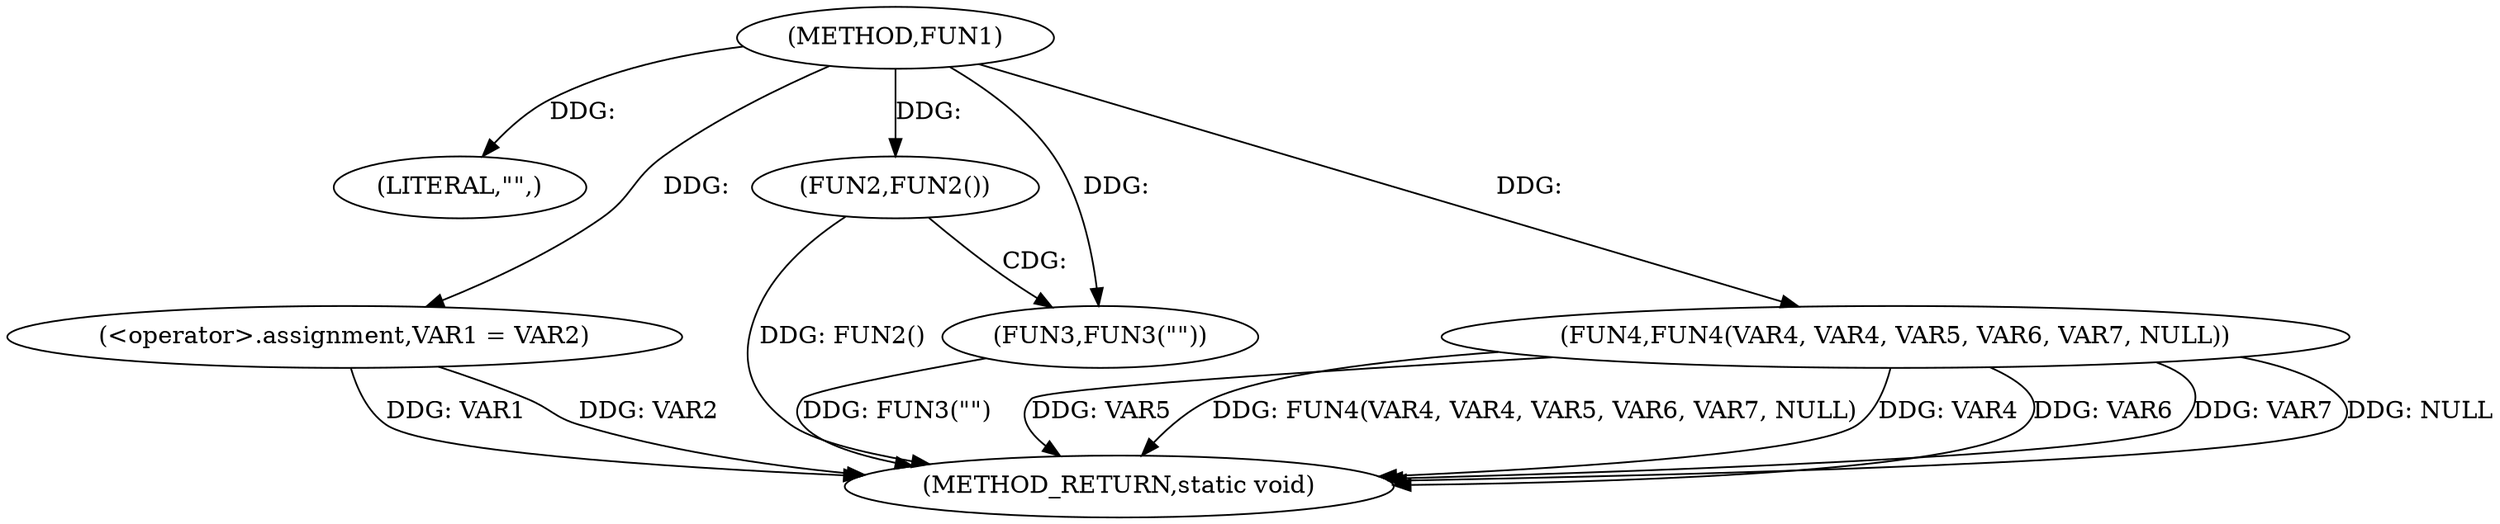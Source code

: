 digraph FUN1 {  
"1000100" [label = "(METHOD,FUN1)" ]
"1000121" [label = "(METHOD_RETURN,static void)" ]
"1000103" [label = "(LITERAL,\"\",)" ]
"1000104" [label = "(<operator>.assignment,VAR1 = VAR2)" ]
"1000108" [label = "(FUN2,FUN2())" ]
"1000110" [label = "(FUN3,FUN3(\"\"))" ]
"1000114" [label = "(FUN4,FUN4(VAR4, VAR4, VAR5, VAR6, VAR7, NULL))" ]
  "1000114" -> "1000121"  [ label = "DDG: VAR5"] 
  "1000108" -> "1000121"  [ label = "DDG: FUN2()"] 
  "1000104" -> "1000121"  [ label = "DDG: VAR1"] 
  "1000114" -> "1000121"  [ label = "DDG: FUN4(VAR4, VAR4, VAR5, VAR6, VAR7, NULL)"] 
  "1000114" -> "1000121"  [ label = "DDG: VAR4"] 
  "1000114" -> "1000121"  [ label = "DDG: VAR6"] 
  "1000114" -> "1000121"  [ label = "DDG: VAR7"] 
  "1000104" -> "1000121"  [ label = "DDG: VAR2"] 
  "1000110" -> "1000121"  [ label = "DDG: FUN3(\"\")"] 
  "1000114" -> "1000121"  [ label = "DDG: NULL"] 
  "1000100" -> "1000103"  [ label = "DDG: "] 
  "1000100" -> "1000104"  [ label = "DDG: "] 
  "1000100" -> "1000108"  [ label = "DDG: "] 
  "1000100" -> "1000110"  [ label = "DDG: "] 
  "1000100" -> "1000114"  [ label = "DDG: "] 
  "1000108" -> "1000110"  [ label = "CDG: "] 
}

